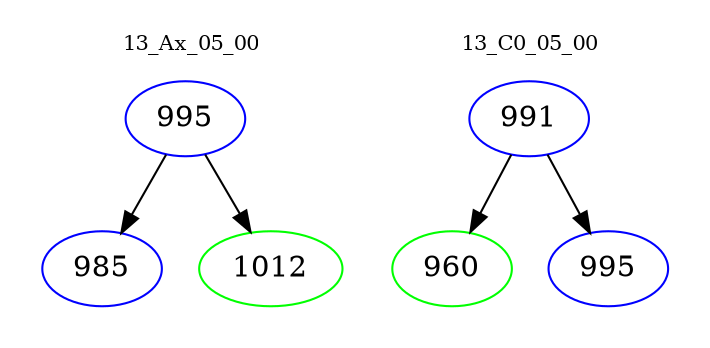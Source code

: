 digraph{
subgraph cluster_0 {
color = white
label = "13_Ax_05_00";
fontsize=10;
T0_995 [label="995", color="blue"]
T0_995 -> T0_985 [color="black"]
T0_985 [label="985", color="blue"]
T0_995 -> T0_1012 [color="black"]
T0_1012 [label="1012", color="green"]
}
subgraph cluster_1 {
color = white
label = "13_C0_05_00";
fontsize=10;
T1_991 [label="991", color="blue"]
T1_991 -> T1_960 [color="black"]
T1_960 [label="960", color="green"]
T1_991 -> T1_995 [color="black"]
T1_995 [label="995", color="blue"]
}
}

